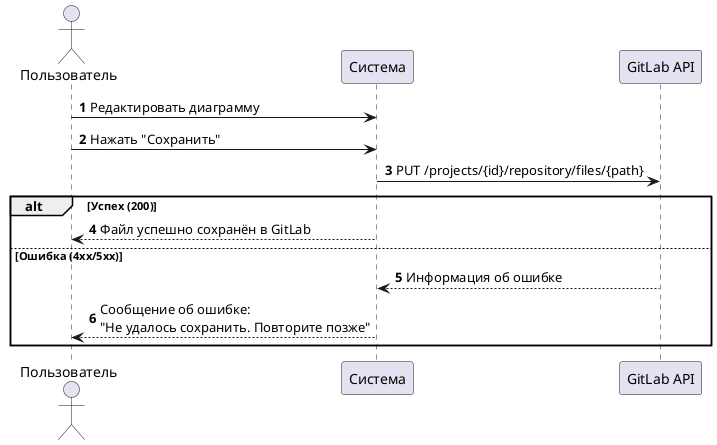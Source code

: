 @startuml
autonumber
actor "Пользователь" as User
participant "Система" as System
participant "GitLab API" as GitLab

User -> System : Редактировать диаграмму
User -> System : Нажать "Сохранить"

System -> GitLab : PUT /projects/{id}/repository/files/{path}
alt Успех (200)
    System --> User : Файл успешно сохранён в GitLab
else Ошибка (4xx/5xx)
    GitLab --> System : Информация об ошибке
    System --> User : Сообщение об ошибке:\n"Не удалось сохранить. Повторите позже"
end

@enduml


@startuml
autonumber
actor "Пользователь" as User
participant "Система" as System
participant "IndexedDB" as DB

User -> System : Ввести/изменить код диаграммы
System -> DB : Отправить данные
alt Успех
    DB -> DB : Сохранить данные
    DB --> System : Успешно сохранено
else Ошибка
    DB --> System : Ошибка открытия IndexedDB
    System --> User : Сообщение об ошибке:\n"Автосохранение недоступно."
end
@enduml


@startuml
autonumber
actor "Пользователь" as User
participant "Система" as System
participant "IndexedDB" as DB
participant "GitLab API" as GitLab

User -> System : Закрыть вкладку
System --> System : Обработка события закрытия вкладки
System -> DB : Получить данные из IndexedDB
opt Интернет доступен
    System -> GitLab : PUT /projects/{id}/repository/files/{path}
    alt Успех
        GitLab --> System : HTTP 200
        System -> DB : Удалить данные
    else Ошибка
        GitLab --> System : HTTP 4xx/5xx
        System --> User : Сообщение: "Данные остались в кэше. \nВы можете сохранить их позже"
    end
else Нет интернета
    System --> User : Сообщение: "Нет подключения. \nДиаграмма сохранена локально"
end
@enduml

